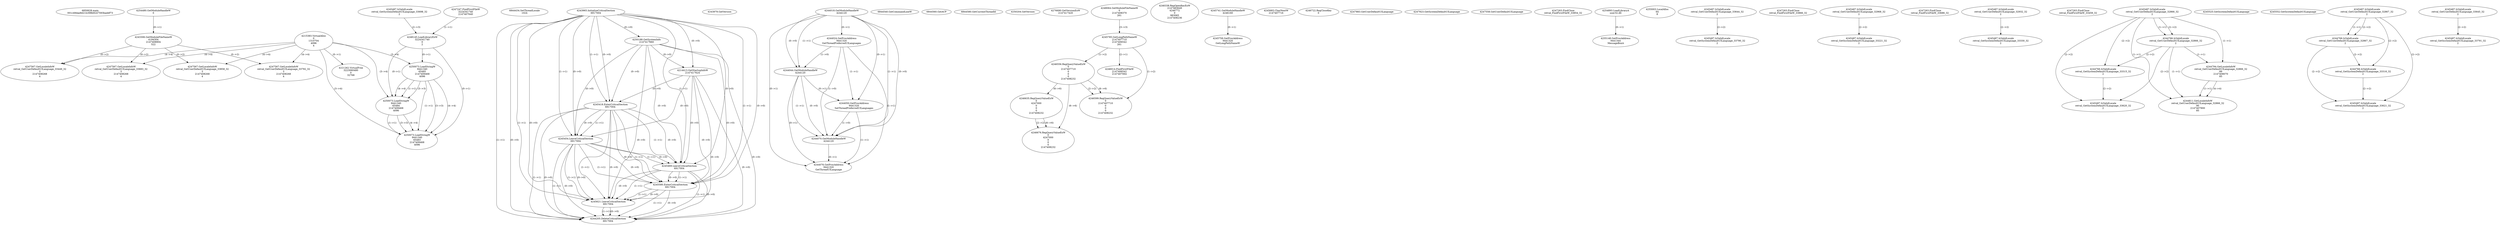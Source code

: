 // Global SCDG with merge call
digraph {
	0 [label="6850628.main
001c49dae8d21b398b9247593baddf73"]
	1 [label="4254480.GetModuleHandleW
0"]
	2 [label="6844434.SetThreadLocale
1024"]
	3 [label="4243965.InitializeCriticalSection
6917004"]
	4 [label="4243979.GetVersion
"]
	5 [label="4244018.GetModuleHandleW
4244120"]
	6 [label="4244024.GetProcAddress
9441320
GetThreadPreferredUILanguages"]
	5 -> 6 [label="(0-->1)"]
	7 [label="4244044.GetModuleHandleW
4244120"]
	5 -> 7 [label="(1-->1)"]
	5 -> 7 [label="(0-->0)"]
	6 -> 7 [label="(1-->0)"]
	8 [label="4244050.GetProcAddress
9441320
SetThreadPreferredUILanguages"]
	5 -> 8 [label="(0-->1)"]
	6 -> 8 [label="(1-->1)"]
	7 -> 8 [label="(0-->1)"]
	9 [label="4244070.GetModuleHandleW
4244120"]
	5 -> 9 [label="(1-->1)"]
	7 -> 9 [label="(1-->1)"]
	5 -> 9 [label="(0-->0)"]
	6 -> 9 [label="(1-->0)"]
	7 -> 9 [label="(0-->0)"]
	8 -> 9 [label="(1-->0)"]
	10 [label="4244076.GetProcAddress
9441320
GetThreadUILanguage"]
	5 -> 10 [label="(0-->1)"]
	6 -> 10 [label="(1-->1)"]
	7 -> 10 [label="(0-->1)"]
	8 -> 10 [label="(1-->1)"]
	9 -> 10 [label="(0-->1)"]
	11 [label="4250188.GetSystemInfo
2147417660"]
	3 -> 11 [label="(0-->0)"]
	12 [label="6844540.GetCommandLineW
"]
	13 [label="4214413.GetStartupInfoW
2147417624"]
	3 -> 13 [label="(0-->0)"]
	11 -> 13 [label="(0-->0)"]
	14 [label="6844560.GetACP
"]
	15 [label="6844580.GetCurrentThreadId
"]
	16 [label="4250204.GetVersion
"]
	17 [label="4276690.GetVersionExW
2147417420"]
	18 [label="4243306.GetModuleFileNameW
4194304
2147408904
522"]
	1 -> 18 [label="(0-->1)"]
	19 [label="4248064.GetModuleFileNameW
0
2147408370
261"]
	20 [label="4215383.VirtualAlloc
0
1310704
4096
4"]
	21 [label="4246338.RegOpenKeyExW
2147483649
4246772
0
983065
2147408236"]
	22 [label="4245741.GetModuleHandleW
4246160"]
	23 [label="4245758.GetProcAddress
9441320
GetLongPathNameW"]
	22 -> 23 [label="(0-->1)"]
	24 [label="4245785.GetLongPathNameW
2147407710
2147406542
261"]
	19 -> 24 [label="(3-->3)"]
	25 [label="4245683.CharNextW
2147407716"]
	26 [label="4246556.RegQueryValueExW
0
2147407710
0
0
0
2147408232"]
	24 -> 26 [label="(1-->2)"]
	27 [label="4246635.RegQueryValueExW
0
4247000
0
0
0
2147408232"]
	26 -> 27 [label="(6-->6)"]
	28 [label="4246722.RegCloseKey
0"]
	29 [label="4247883.GetUserDefaultUILanguage
"]
	30 [label="4245418.EnterCriticalSection
6917004"]
	3 -> 30 [label="(1-->1)"]
	3 -> 30 [label="(0-->0)"]
	11 -> 30 [label="(0-->0)"]
	13 -> 30 [label="(0-->0)"]
	31 [label="4245454.LeaveCriticalSection
6917004"]
	3 -> 31 [label="(1-->1)"]
	30 -> 31 [label="(1-->1)"]
	3 -> 31 [label="(0-->0)"]
	11 -> 31 [label="(0-->0)"]
	13 -> 31 [label="(0-->0)"]
	30 -> 31 [label="(0-->0)"]
	32 [label="4247923.GetSystemDefaultUILanguage
"]
	33 [label="4245469.LeaveCriticalSection
6917004"]
	3 -> 33 [label="(1-->1)"]
	30 -> 33 [label="(1-->1)"]
	31 -> 33 [label="(1-->1)"]
	3 -> 33 [label="(0-->0)"]
	11 -> 33 [label="(0-->0)"]
	13 -> 33 [label="(0-->0)"]
	30 -> 33 [label="(0-->0)"]
	31 -> 33 [label="(0-->0)"]
	34 [label="4245487.IsValidLocale
retval_GetSystemDefaultUILanguage_33698_32
2"]
	35 [label="4245580.EnterCriticalSection
6917004"]
	3 -> 35 [label="(1-->1)"]
	30 -> 35 [label="(1-->1)"]
	31 -> 35 [label="(1-->1)"]
	33 -> 35 [label="(1-->1)"]
	3 -> 35 [label="(0-->0)"]
	11 -> 35 [label="(0-->0)"]
	13 -> 35 [label="(0-->0)"]
	30 -> 35 [label="(0-->0)"]
	31 -> 35 [label="(0-->0)"]
	33 -> 35 [label="(0-->0)"]
	36 [label="4245621.LeaveCriticalSection
6917004"]
	3 -> 36 [label="(1-->1)"]
	30 -> 36 [label="(1-->1)"]
	31 -> 36 [label="(1-->1)"]
	33 -> 36 [label="(1-->1)"]
	35 -> 36 [label="(1-->1)"]
	3 -> 36 [label="(0-->0)"]
	11 -> 36 [label="(0-->0)"]
	13 -> 36 [label="(0-->0)"]
	30 -> 36 [label="(0-->0)"]
	31 -> 36 [label="(0-->0)"]
	33 -> 36 [label="(0-->0)"]
	35 -> 36 [label="(0-->0)"]
	37 [label="4247558.GetUserDefaultUILanguage
"]
	38 [label="4247567.GetLocaleInfoW
retval_GetUserDefaultUILanguage_33792_32
3
2147408268
4"]
	18 -> 38 [label="(0-->2)"]
	20 -> 38 [label="(4-->4)"]
	39 [label="4247247.FindFirstFileW
3224341740
2147407640"]
	40 [label="4247263.FindClose
retval_FindFirstFileW_33854_32"]
	41 [label="4248145.LoadLibraryExW
3224341740
0
2"]
	39 -> 41 [label="(1-->1)"]
	34 -> 41 [label="(2-->3)"]
	42 [label="4250073.LoadStringW
9441340
65485
2147409468
4096"]
	41 -> 42 [label="(0-->1)"]
	20 -> 42 [label="(3-->4)"]
	43 [label="4250073.LoadStringW
9441340
65484
2147409468
4096"]
	41 -> 43 [label="(0-->1)"]
	42 -> 43 [label="(1-->1)"]
	42 -> 43 [label="(3-->3)"]
	20 -> 43 [label="(3-->4)"]
	42 -> 43 [label="(4-->4)"]
	44 [label="4254893.LoadLibraryA
user32.dll"]
	45 [label="4255003.LocalAlloc
64
8"]
	46 [label="4255148.GetProcAddress
9441344
MessageBoxA"]
	44 -> 46 [label="(0-->1)"]
	47 [label="4244205.DeleteCriticalSection
6917004"]
	3 -> 47 [label="(1-->1)"]
	30 -> 47 [label="(1-->1)"]
	31 -> 47 [label="(1-->1)"]
	33 -> 47 [label="(1-->1)"]
	35 -> 47 [label="(1-->1)"]
	36 -> 47 [label="(1-->1)"]
	3 -> 47 [label="(0-->0)"]
	11 -> 47 [label="(0-->0)"]
	13 -> 47 [label="(0-->0)"]
	30 -> 47 [label="(0-->0)"]
	31 -> 47 [label="(0-->0)"]
	33 -> 47 [label="(0-->0)"]
	35 -> 47 [label="(0-->0)"]
	36 -> 47 [label="(0-->0)"]
	48 [label="4221262.VirtualFree
3223060480
0
32768"]
	20 -> 48 [label="(0-->1)"]
	49 [label="4246676.RegQueryValueExW
0
4247000
0
0
0
2147408232"]
	27 -> 49 [label="(2-->2)"]
	26 -> 49 [label="(6-->6)"]
	27 -> 49 [label="(6-->6)"]
	50 [label="4245487.IsValidLocale
retval_GetUserDefaultUILanguage_33644_32
2"]
	51 [label="4245487.IsValidLocale
retval_GetSystemDefaultUILanguage_33790_32
2"]
	50 -> 51 [label="(2-->2)"]
	52 [label="4247567.GetLocaleInfoW
retval_GetUserDefaultUILanguage_33858_32
3
2147408268
4"]
	18 -> 52 [label="(0-->2)"]
	20 -> 52 [label="(4-->4)"]
	53 [label="4247263.FindClose
retval_FindFirstFileW_33866_32"]
	54 [label="4246014.FindFirstFileW
2147406542
2147407064"]
	24 -> 54 [label="(2-->1)"]
	55 [label="4246599.RegQueryValueExW
0
2147407710
0
0
0
2147408232"]
	24 -> 55 [label="(1-->2)"]
	26 -> 55 [label="(2-->2)"]
	26 -> 55 [label="(6-->6)"]
	56 [label="4245487.IsValidLocale
retval_GetUserDefaultUILanguage_32968_32
2"]
	57 [label="4245487.IsValidLocale
retval_GetSystemDefaultUILanguage_33221_32
2"]
	56 -> 57 [label="(2-->2)"]
	58 [label="4247567.GetLocaleInfoW
retval_GetUserDefaultUILanguage_33683_32
3
2147408268
4"]
	18 -> 58 [label="(0-->2)"]
	20 -> 58 [label="(4-->4)"]
	59 [label="4247263.FindClose
retval_FindFirstFileW_33686_32"]
	60 [label="4245487.IsValidLocale
retval_GetUserDefaultUILanguage_32932_32
2"]
	61 [label="4245487.IsValidLocale
retval_GetSystemDefaultUILanguage_33330_32
2"]
	60 -> 61 [label="(2-->2)"]
	62 [label="4247567.GetLocaleInfoW
retval_GetUserDefaultUILanguage_33449_32
3
2147408268
4"]
	18 -> 62 [label="(0-->2)"]
	20 -> 62 [label="(4-->4)"]
	63 [label="4247263.FindClose
retval_FindFirstFileW_33459_32"]
	64 [label="4245487.IsValidLocale
retval_GetUserDefaultUILanguage_32866_32
2"]
	65 [label="4244766.IsValidLocale
retval_GetUserDefaultUILanguage_32866_32
2"]
	64 -> 65 [label="(1-->1)"]
	64 -> 65 [label="(2-->2)"]
	66 [label="4245525.GetSystemDefaultUILanguage
"]
	67 [label="4245552.GetSystemDefaultUILanguage
"]
	68 [label="4244766.IsValidLocale
retval_GetSystemDefaultUILanguage_33315_32
2"]
	64 -> 68 [label="(2-->2)"]
	65 -> 68 [label="(2-->2)"]
	69 [label="4245487.IsValidLocale
retval_GetSystemDefaultUILanguage_33620_32
2"]
	64 -> 69 [label="(2-->2)"]
	65 -> 69 [label="(2-->2)"]
	68 -> 69 [label="(2-->2)"]
	70 [label="4245487.IsValidLocale
retval_GetUserDefaultUILanguage_32867_32
2"]
	71 [label="4244766.IsValidLocale
retval_GetUserDefaultUILanguage_32867_32
2"]
	70 -> 71 [label="(1-->1)"]
	70 -> 71 [label="(2-->2)"]
	72 [label="4244766.IsValidLocale
retval_GetSystemDefaultUILanguage_33316_32
2"]
	70 -> 72 [label="(2-->2)"]
	71 -> 72 [label="(2-->2)"]
	73 [label="4245487.IsValidLocale
retval_GetSystemDefaultUILanguage_33621_32
2"]
	70 -> 73 [label="(2-->2)"]
	71 -> 73 [label="(2-->2)"]
	72 -> 73 [label="(2-->2)"]
	74 [label="4245487.IsValidLocale
retval_GetUserDefaultUILanguage_33645_32
2"]
	75 [label="4245487.IsValidLocale
retval_GetSystemDefaultUILanguage_33791_32
2"]
	74 -> 75 [label="(2-->2)"]
	76 [label="4244794.GetLocaleInfoW
retval_GetUserDefaultUILanguage_32866_32
89
2147408070
85"]
	64 -> 76 [label="(1-->1)"]
	65 -> 76 [label="(1-->1)"]
	77 [label="4244811.GetLocaleInfoW
retval_GetUserDefaultUILanguage_32866_32
90
2147407900
85"]
	64 -> 77 [label="(1-->1)"]
	65 -> 77 [label="(1-->1)"]
	76 -> 77 [label="(1-->1)"]
	76 -> 77 [label="(4-->4)"]
	78 [label="4250073.LoadStringW
9441340
65483
2147409468
4096"]
	41 -> 78 [label="(0-->1)"]
	42 -> 78 [label="(1-->1)"]
	43 -> 78 [label="(1-->1)"]
	42 -> 78 [label="(3-->3)"]
	43 -> 78 [label="(3-->3)"]
	20 -> 78 [label="(3-->4)"]
	42 -> 78 [label="(4-->4)"]
	43 -> 78 [label="(4-->4)"]
}
